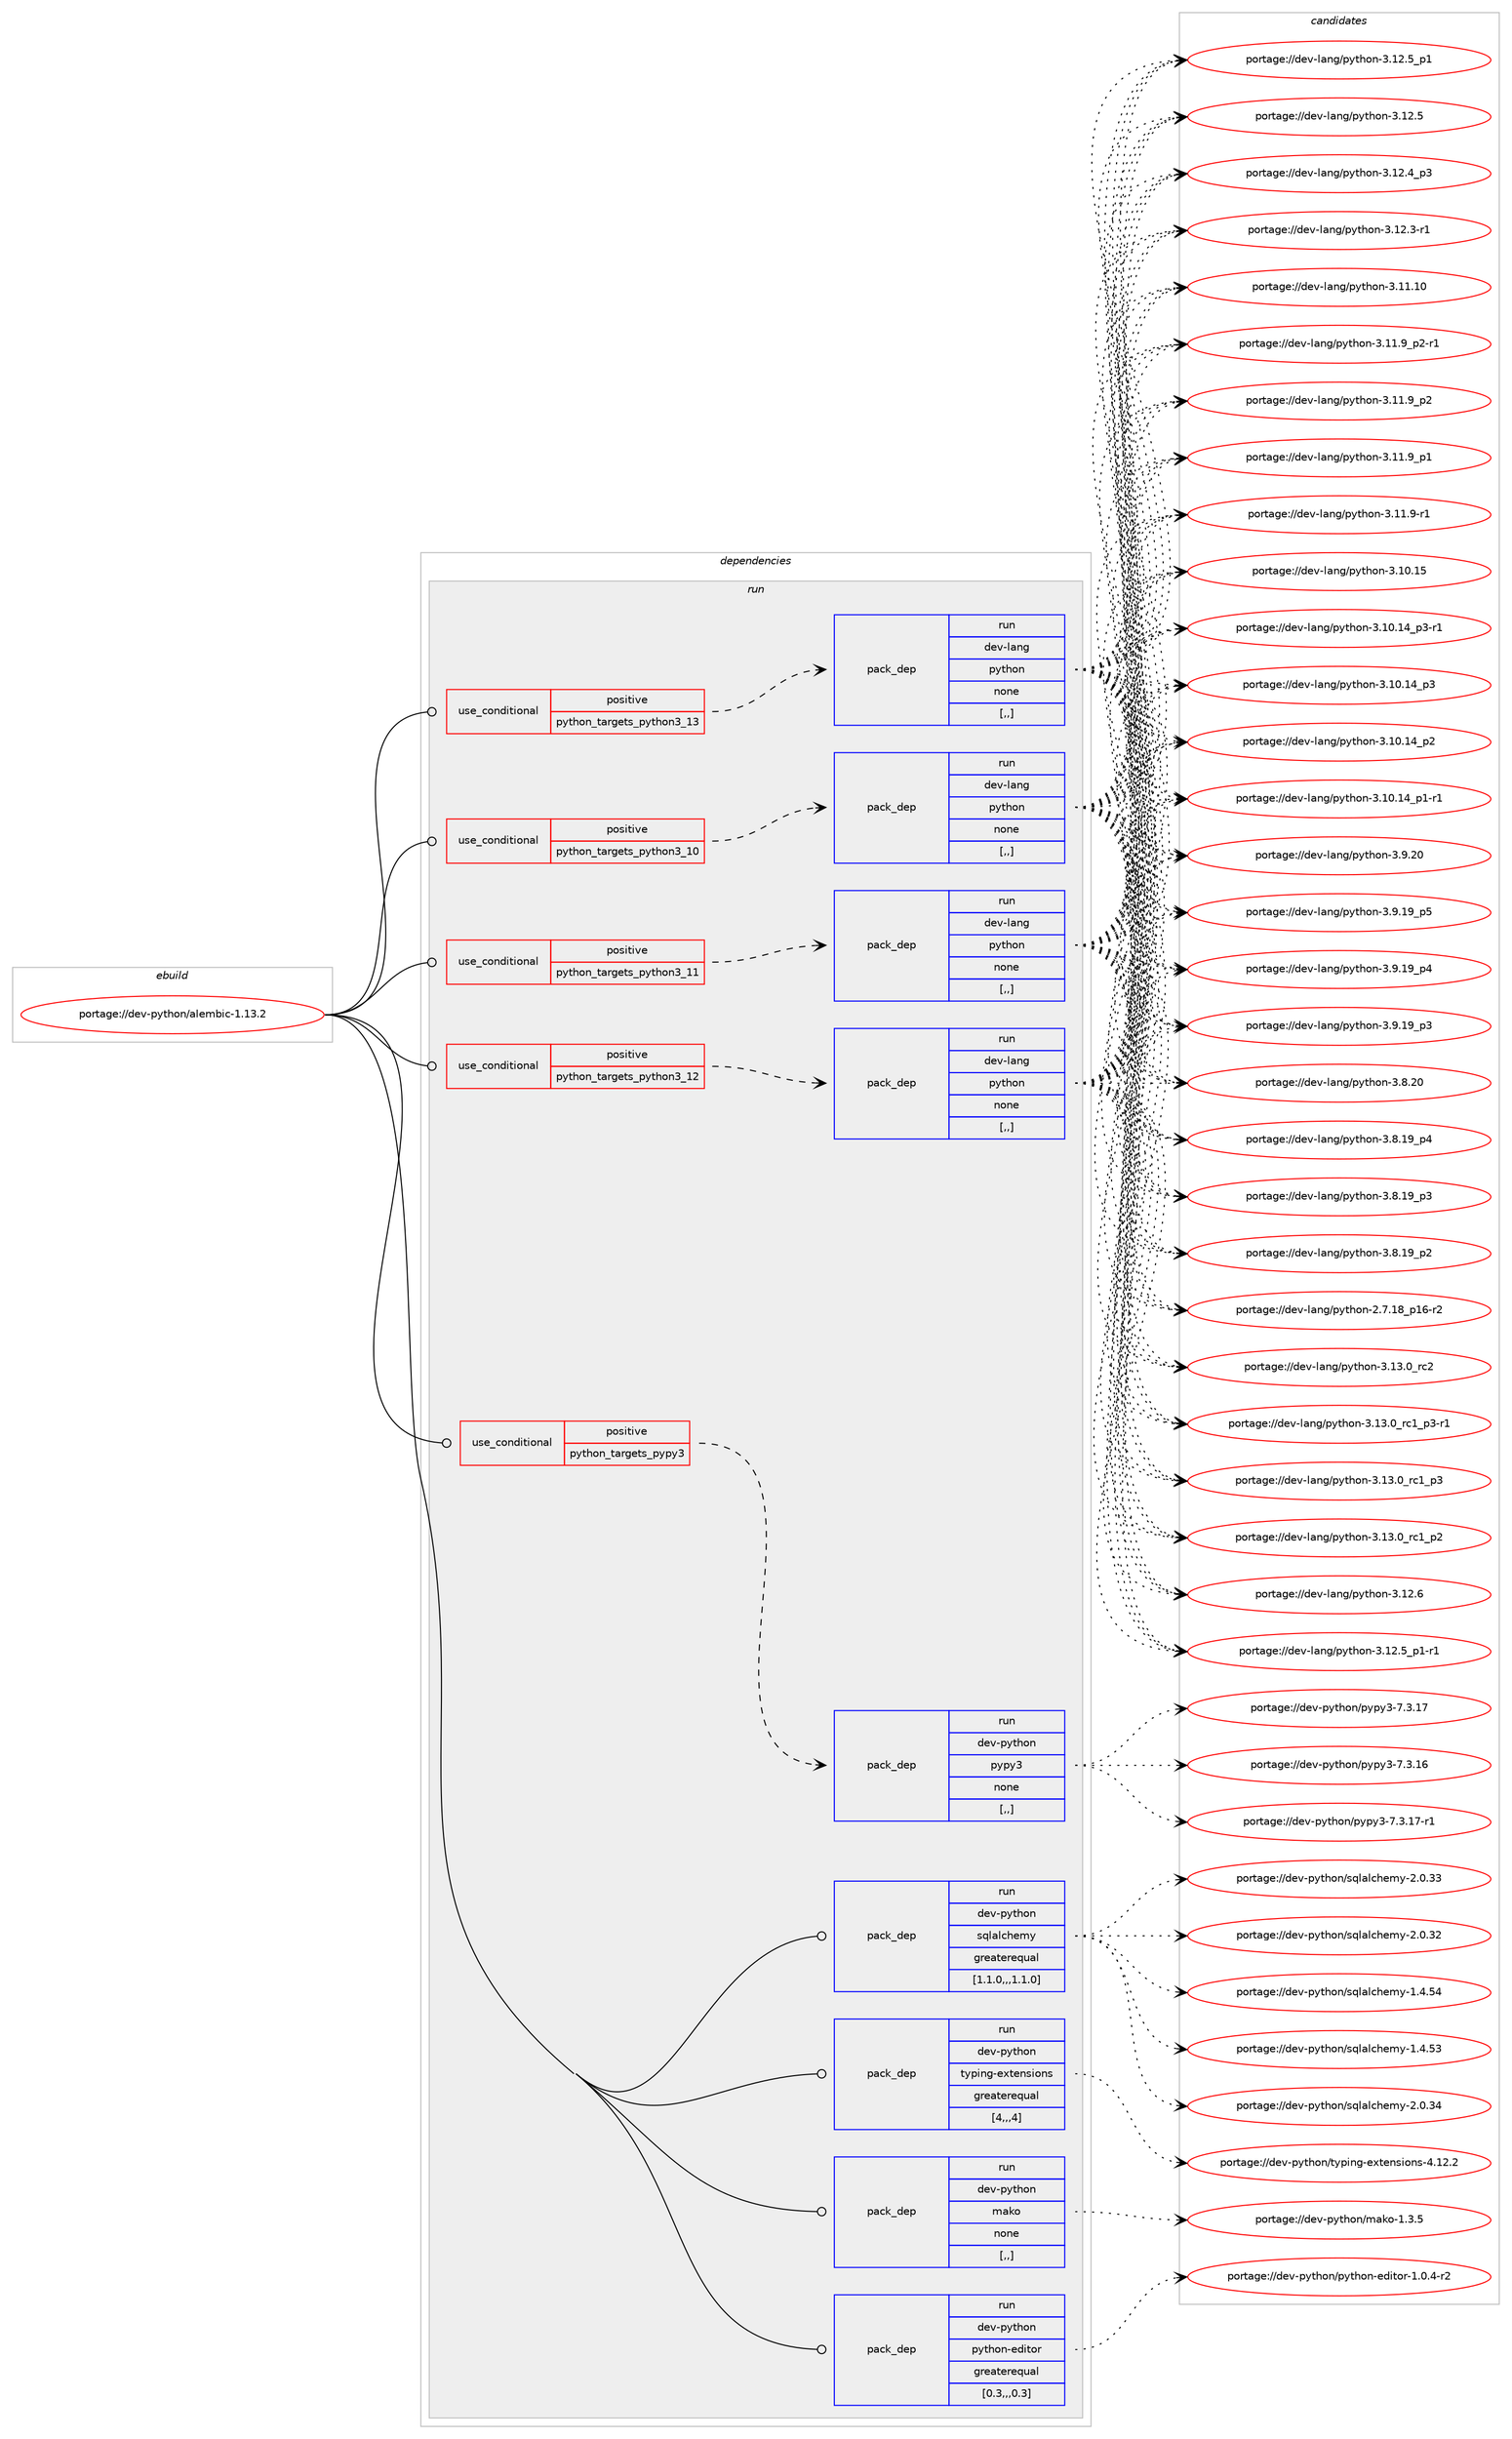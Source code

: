 digraph prolog {

# *************
# Graph options
# *************

newrank=true;
concentrate=true;
compound=true;
graph [rankdir=LR,fontname=Helvetica,fontsize=10,ranksep=1.5];#, ranksep=2.5, nodesep=0.2];
edge  [arrowhead=vee];
node  [fontname=Helvetica,fontsize=10];

# **********
# The ebuild
# **********

subgraph cluster_leftcol {
color=gray;
label=<<i>ebuild</i>>;
id [label="portage://dev-python/alembic-1.13.2", color=red, width=4, href="../dev-python/alembic-1.13.2.svg"];
}

# ****************
# The dependencies
# ****************

subgraph cluster_midcol {
color=gray;
label=<<i>dependencies</i>>;
subgraph cluster_compile {
fillcolor="#eeeeee";
style=filled;
label=<<i>compile</i>>;
}
subgraph cluster_compileandrun {
fillcolor="#eeeeee";
style=filled;
label=<<i>compile and run</i>>;
}
subgraph cluster_run {
fillcolor="#eeeeee";
style=filled;
label=<<i>run</i>>;
subgraph cond161098 {
dependency635986 [label=<<TABLE BORDER="0" CELLBORDER="1" CELLSPACING="0" CELLPADDING="4"><TR><TD ROWSPAN="3" CELLPADDING="10">use_conditional</TD></TR><TR><TD>positive</TD></TR><TR><TD>python_targets_pypy3</TD></TR></TABLE>>, shape=none, color=red];
subgraph pack470074 {
dependency635987 [label=<<TABLE BORDER="0" CELLBORDER="1" CELLSPACING="0" CELLPADDING="4" WIDTH="220"><TR><TD ROWSPAN="6" CELLPADDING="30">pack_dep</TD></TR><TR><TD WIDTH="110">run</TD></TR><TR><TD>dev-python</TD></TR><TR><TD>pypy3</TD></TR><TR><TD>none</TD></TR><TR><TD>[,,]</TD></TR></TABLE>>, shape=none, color=blue];
}
dependency635986:e -> dependency635987:w [weight=20,style="dashed",arrowhead="vee"];
}
id:e -> dependency635986:w [weight=20,style="solid",arrowhead="odot"];
subgraph cond161099 {
dependency635988 [label=<<TABLE BORDER="0" CELLBORDER="1" CELLSPACING="0" CELLPADDING="4"><TR><TD ROWSPAN="3" CELLPADDING="10">use_conditional</TD></TR><TR><TD>positive</TD></TR><TR><TD>python_targets_python3_10</TD></TR></TABLE>>, shape=none, color=red];
subgraph pack470075 {
dependency635989 [label=<<TABLE BORDER="0" CELLBORDER="1" CELLSPACING="0" CELLPADDING="4" WIDTH="220"><TR><TD ROWSPAN="6" CELLPADDING="30">pack_dep</TD></TR><TR><TD WIDTH="110">run</TD></TR><TR><TD>dev-lang</TD></TR><TR><TD>python</TD></TR><TR><TD>none</TD></TR><TR><TD>[,,]</TD></TR></TABLE>>, shape=none, color=blue];
}
dependency635988:e -> dependency635989:w [weight=20,style="dashed",arrowhead="vee"];
}
id:e -> dependency635988:w [weight=20,style="solid",arrowhead="odot"];
subgraph cond161100 {
dependency635990 [label=<<TABLE BORDER="0" CELLBORDER="1" CELLSPACING="0" CELLPADDING="4"><TR><TD ROWSPAN="3" CELLPADDING="10">use_conditional</TD></TR><TR><TD>positive</TD></TR><TR><TD>python_targets_python3_11</TD></TR></TABLE>>, shape=none, color=red];
subgraph pack470076 {
dependency635991 [label=<<TABLE BORDER="0" CELLBORDER="1" CELLSPACING="0" CELLPADDING="4" WIDTH="220"><TR><TD ROWSPAN="6" CELLPADDING="30">pack_dep</TD></TR><TR><TD WIDTH="110">run</TD></TR><TR><TD>dev-lang</TD></TR><TR><TD>python</TD></TR><TR><TD>none</TD></TR><TR><TD>[,,]</TD></TR></TABLE>>, shape=none, color=blue];
}
dependency635990:e -> dependency635991:w [weight=20,style="dashed",arrowhead="vee"];
}
id:e -> dependency635990:w [weight=20,style="solid",arrowhead="odot"];
subgraph cond161101 {
dependency635992 [label=<<TABLE BORDER="0" CELLBORDER="1" CELLSPACING="0" CELLPADDING="4"><TR><TD ROWSPAN="3" CELLPADDING="10">use_conditional</TD></TR><TR><TD>positive</TD></TR><TR><TD>python_targets_python3_12</TD></TR></TABLE>>, shape=none, color=red];
subgraph pack470077 {
dependency635993 [label=<<TABLE BORDER="0" CELLBORDER="1" CELLSPACING="0" CELLPADDING="4" WIDTH="220"><TR><TD ROWSPAN="6" CELLPADDING="30">pack_dep</TD></TR><TR><TD WIDTH="110">run</TD></TR><TR><TD>dev-lang</TD></TR><TR><TD>python</TD></TR><TR><TD>none</TD></TR><TR><TD>[,,]</TD></TR></TABLE>>, shape=none, color=blue];
}
dependency635992:e -> dependency635993:w [weight=20,style="dashed",arrowhead="vee"];
}
id:e -> dependency635992:w [weight=20,style="solid",arrowhead="odot"];
subgraph cond161102 {
dependency635994 [label=<<TABLE BORDER="0" CELLBORDER="1" CELLSPACING="0" CELLPADDING="4"><TR><TD ROWSPAN="3" CELLPADDING="10">use_conditional</TD></TR><TR><TD>positive</TD></TR><TR><TD>python_targets_python3_13</TD></TR></TABLE>>, shape=none, color=red];
subgraph pack470078 {
dependency635995 [label=<<TABLE BORDER="0" CELLBORDER="1" CELLSPACING="0" CELLPADDING="4" WIDTH="220"><TR><TD ROWSPAN="6" CELLPADDING="30">pack_dep</TD></TR><TR><TD WIDTH="110">run</TD></TR><TR><TD>dev-lang</TD></TR><TR><TD>python</TD></TR><TR><TD>none</TD></TR><TR><TD>[,,]</TD></TR></TABLE>>, shape=none, color=blue];
}
dependency635994:e -> dependency635995:w [weight=20,style="dashed",arrowhead="vee"];
}
id:e -> dependency635994:w [weight=20,style="solid",arrowhead="odot"];
subgraph pack470079 {
dependency635996 [label=<<TABLE BORDER="0" CELLBORDER="1" CELLSPACING="0" CELLPADDING="4" WIDTH="220"><TR><TD ROWSPAN="6" CELLPADDING="30">pack_dep</TD></TR><TR><TD WIDTH="110">run</TD></TR><TR><TD>dev-python</TD></TR><TR><TD>mako</TD></TR><TR><TD>none</TD></TR><TR><TD>[,,]</TD></TR></TABLE>>, shape=none, color=blue];
}
id:e -> dependency635996:w [weight=20,style="solid",arrowhead="odot"];
subgraph pack470080 {
dependency635997 [label=<<TABLE BORDER="0" CELLBORDER="1" CELLSPACING="0" CELLPADDING="4" WIDTH="220"><TR><TD ROWSPAN="6" CELLPADDING="30">pack_dep</TD></TR><TR><TD WIDTH="110">run</TD></TR><TR><TD>dev-python</TD></TR><TR><TD>python-editor</TD></TR><TR><TD>greaterequal</TD></TR><TR><TD>[0.3,,,0.3]</TD></TR></TABLE>>, shape=none, color=blue];
}
id:e -> dependency635997:w [weight=20,style="solid",arrowhead="odot"];
subgraph pack470081 {
dependency635998 [label=<<TABLE BORDER="0" CELLBORDER="1" CELLSPACING="0" CELLPADDING="4" WIDTH="220"><TR><TD ROWSPAN="6" CELLPADDING="30">pack_dep</TD></TR><TR><TD WIDTH="110">run</TD></TR><TR><TD>dev-python</TD></TR><TR><TD>sqlalchemy</TD></TR><TR><TD>greaterequal</TD></TR><TR><TD>[1.1.0,,,1.1.0]</TD></TR></TABLE>>, shape=none, color=blue];
}
id:e -> dependency635998:w [weight=20,style="solid",arrowhead="odot"];
subgraph pack470082 {
dependency635999 [label=<<TABLE BORDER="0" CELLBORDER="1" CELLSPACING="0" CELLPADDING="4" WIDTH="220"><TR><TD ROWSPAN="6" CELLPADDING="30">pack_dep</TD></TR><TR><TD WIDTH="110">run</TD></TR><TR><TD>dev-python</TD></TR><TR><TD>typing-extensions</TD></TR><TR><TD>greaterequal</TD></TR><TR><TD>[4,,,4]</TD></TR></TABLE>>, shape=none, color=blue];
}
id:e -> dependency635999:w [weight=20,style="solid",arrowhead="odot"];
}
}

# **************
# The candidates
# **************

subgraph cluster_choices {
rank=same;
color=gray;
label=<<i>candidates</i>>;

subgraph choice470074 {
color=black;
nodesep=1;
choice100101118451121211161041111104711212111212151455546514649554511449 [label="portage://dev-python/pypy3-7.3.17-r1", color=red, width=4,href="../dev-python/pypy3-7.3.17-r1.svg"];
choice10010111845112121116104111110471121211121215145554651464955 [label="portage://dev-python/pypy3-7.3.17", color=red, width=4,href="../dev-python/pypy3-7.3.17.svg"];
choice10010111845112121116104111110471121211121215145554651464954 [label="portage://dev-python/pypy3-7.3.16", color=red, width=4,href="../dev-python/pypy3-7.3.16.svg"];
dependency635987:e -> choice100101118451121211161041111104711212111212151455546514649554511449:w [style=dotted,weight="100"];
dependency635987:e -> choice10010111845112121116104111110471121211121215145554651464955:w [style=dotted,weight="100"];
dependency635987:e -> choice10010111845112121116104111110471121211121215145554651464954:w [style=dotted,weight="100"];
}
subgraph choice470075 {
color=black;
nodesep=1;
choice10010111845108971101034711212111610411111045514649514648951149950 [label="portage://dev-lang/python-3.13.0_rc2", color=red, width=4,href="../dev-lang/python-3.13.0_rc2.svg"];
choice1001011184510897110103471121211161041111104551464951464895114994995112514511449 [label="portage://dev-lang/python-3.13.0_rc1_p3-r1", color=red, width=4,href="../dev-lang/python-3.13.0_rc1_p3-r1.svg"];
choice100101118451089711010347112121116104111110455146495146489511499499511251 [label="portage://dev-lang/python-3.13.0_rc1_p3", color=red, width=4,href="../dev-lang/python-3.13.0_rc1_p3.svg"];
choice100101118451089711010347112121116104111110455146495146489511499499511250 [label="portage://dev-lang/python-3.13.0_rc1_p2", color=red, width=4,href="../dev-lang/python-3.13.0_rc1_p2.svg"];
choice10010111845108971101034711212111610411111045514649504654 [label="portage://dev-lang/python-3.12.6", color=red, width=4,href="../dev-lang/python-3.12.6.svg"];
choice1001011184510897110103471121211161041111104551464950465395112494511449 [label="portage://dev-lang/python-3.12.5_p1-r1", color=red, width=4,href="../dev-lang/python-3.12.5_p1-r1.svg"];
choice100101118451089711010347112121116104111110455146495046539511249 [label="portage://dev-lang/python-3.12.5_p1", color=red, width=4,href="../dev-lang/python-3.12.5_p1.svg"];
choice10010111845108971101034711212111610411111045514649504653 [label="portage://dev-lang/python-3.12.5", color=red, width=4,href="../dev-lang/python-3.12.5.svg"];
choice100101118451089711010347112121116104111110455146495046529511251 [label="portage://dev-lang/python-3.12.4_p3", color=red, width=4,href="../dev-lang/python-3.12.4_p3.svg"];
choice100101118451089711010347112121116104111110455146495046514511449 [label="portage://dev-lang/python-3.12.3-r1", color=red, width=4,href="../dev-lang/python-3.12.3-r1.svg"];
choice1001011184510897110103471121211161041111104551464949464948 [label="portage://dev-lang/python-3.11.10", color=red, width=4,href="../dev-lang/python-3.11.10.svg"];
choice1001011184510897110103471121211161041111104551464949465795112504511449 [label="portage://dev-lang/python-3.11.9_p2-r1", color=red, width=4,href="../dev-lang/python-3.11.9_p2-r1.svg"];
choice100101118451089711010347112121116104111110455146494946579511250 [label="portage://dev-lang/python-3.11.9_p2", color=red, width=4,href="../dev-lang/python-3.11.9_p2.svg"];
choice100101118451089711010347112121116104111110455146494946579511249 [label="portage://dev-lang/python-3.11.9_p1", color=red, width=4,href="../dev-lang/python-3.11.9_p1.svg"];
choice100101118451089711010347112121116104111110455146494946574511449 [label="portage://dev-lang/python-3.11.9-r1", color=red, width=4,href="../dev-lang/python-3.11.9-r1.svg"];
choice1001011184510897110103471121211161041111104551464948464953 [label="portage://dev-lang/python-3.10.15", color=red, width=4,href="../dev-lang/python-3.10.15.svg"];
choice100101118451089711010347112121116104111110455146494846495295112514511449 [label="portage://dev-lang/python-3.10.14_p3-r1", color=red, width=4,href="../dev-lang/python-3.10.14_p3-r1.svg"];
choice10010111845108971101034711212111610411111045514649484649529511251 [label="portage://dev-lang/python-3.10.14_p3", color=red, width=4,href="../dev-lang/python-3.10.14_p3.svg"];
choice10010111845108971101034711212111610411111045514649484649529511250 [label="portage://dev-lang/python-3.10.14_p2", color=red, width=4,href="../dev-lang/python-3.10.14_p2.svg"];
choice100101118451089711010347112121116104111110455146494846495295112494511449 [label="portage://dev-lang/python-3.10.14_p1-r1", color=red, width=4,href="../dev-lang/python-3.10.14_p1-r1.svg"];
choice10010111845108971101034711212111610411111045514657465048 [label="portage://dev-lang/python-3.9.20", color=red, width=4,href="../dev-lang/python-3.9.20.svg"];
choice100101118451089711010347112121116104111110455146574649579511253 [label="portage://dev-lang/python-3.9.19_p5", color=red, width=4,href="../dev-lang/python-3.9.19_p5.svg"];
choice100101118451089711010347112121116104111110455146574649579511252 [label="portage://dev-lang/python-3.9.19_p4", color=red, width=4,href="../dev-lang/python-3.9.19_p4.svg"];
choice100101118451089711010347112121116104111110455146574649579511251 [label="portage://dev-lang/python-3.9.19_p3", color=red, width=4,href="../dev-lang/python-3.9.19_p3.svg"];
choice10010111845108971101034711212111610411111045514656465048 [label="portage://dev-lang/python-3.8.20", color=red, width=4,href="../dev-lang/python-3.8.20.svg"];
choice100101118451089711010347112121116104111110455146564649579511252 [label="portage://dev-lang/python-3.8.19_p4", color=red, width=4,href="../dev-lang/python-3.8.19_p4.svg"];
choice100101118451089711010347112121116104111110455146564649579511251 [label="portage://dev-lang/python-3.8.19_p3", color=red, width=4,href="../dev-lang/python-3.8.19_p3.svg"];
choice100101118451089711010347112121116104111110455146564649579511250 [label="portage://dev-lang/python-3.8.19_p2", color=red, width=4,href="../dev-lang/python-3.8.19_p2.svg"];
choice100101118451089711010347112121116104111110455046554649569511249544511450 [label="portage://dev-lang/python-2.7.18_p16-r2", color=red, width=4,href="../dev-lang/python-2.7.18_p16-r2.svg"];
dependency635989:e -> choice10010111845108971101034711212111610411111045514649514648951149950:w [style=dotted,weight="100"];
dependency635989:e -> choice1001011184510897110103471121211161041111104551464951464895114994995112514511449:w [style=dotted,weight="100"];
dependency635989:e -> choice100101118451089711010347112121116104111110455146495146489511499499511251:w [style=dotted,weight="100"];
dependency635989:e -> choice100101118451089711010347112121116104111110455146495146489511499499511250:w [style=dotted,weight="100"];
dependency635989:e -> choice10010111845108971101034711212111610411111045514649504654:w [style=dotted,weight="100"];
dependency635989:e -> choice1001011184510897110103471121211161041111104551464950465395112494511449:w [style=dotted,weight="100"];
dependency635989:e -> choice100101118451089711010347112121116104111110455146495046539511249:w [style=dotted,weight="100"];
dependency635989:e -> choice10010111845108971101034711212111610411111045514649504653:w [style=dotted,weight="100"];
dependency635989:e -> choice100101118451089711010347112121116104111110455146495046529511251:w [style=dotted,weight="100"];
dependency635989:e -> choice100101118451089711010347112121116104111110455146495046514511449:w [style=dotted,weight="100"];
dependency635989:e -> choice1001011184510897110103471121211161041111104551464949464948:w [style=dotted,weight="100"];
dependency635989:e -> choice1001011184510897110103471121211161041111104551464949465795112504511449:w [style=dotted,weight="100"];
dependency635989:e -> choice100101118451089711010347112121116104111110455146494946579511250:w [style=dotted,weight="100"];
dependency635989:e -> choice100101118451089711010347112121116104111110455146494946579511249:w [style=dotted,weight="100"];
dependency635989:e -> choice100101118451089711010347112121116104111110455146494946574511449:w [style=dotted,weight="100"];
dependency635989:e -> choice1001011184510897110103471121211161041111104551464948464953:w [style=dotted,weight="100"];
dependency635989:e -> choice100101118451089711010347112121116104111110455146494846495295112514511449:w [style=dotted,weight="100"];
dependency635989:e -> choice10010111845108971101034711212111610411111045514649484649529511251:w [style=dotted,weight="100"];
dependency635989:e -> choice10010111845108971101034711212111610411111045514649484649529511250:w [style=dotted,weight="100"];
dependency635989:e -> choice100101118451089711010347112121116104111110455146494846495295112494511449:w [style=dotted,weight="100"];
dependency635989:e -> choice10010111845108971101034711212111610411111045514657465048:w [style=dotted,weight="100"];
dependency635989:e -> choice100101118451089711010347112121116104111110455146574649579511253:w [style=dotted,weight="100"];
dependency635989:e -> choice100101118451089711010347112121116104111110455146574649579511252:w [style=dotted,weight="100"];
dependency635989:e -> choice100101118451089711010347112121116104111110455146574649579511251:w [style=dotted,weight="100"];
dependency635989:e -> choice10010111845108971101034711212111610411111045514656465048:w [style=dotted,weight="100"];
dependency635989:e -> choice100101118451089711010347112121116104111110455146564649579511252:w [style=dotted,weight="100"];
dependency635989:e -> choice100101118451089711010347112121116104111110455146564649579511251:w [style=dotted,weight="100"];
dependency635989:e -> choice100101118451089711010347112121116104111110455146564649579511250:w [style=dotted,weight="100"];
dependency635989:e -> choice100101118451089711010347112121116104111110455046554649569511249544511450:w [style=dotted,weight="100"];
}
subgraph choice470076 {
color=black;
nodesep=1;
choice10010111845108971101034711212111610411111045514649514648951149950 [label="portage://dev-lang/python-3.13.0_rc2", color=red, width=4,href="../dev-lang/python-3.13.0_rc2.svg"];
choice1001011184510897110103471121211161041111104551464951464895114994995112514511449 [label="portage://dev-lang/python-3.13.0_rc1_p3-r1", color=red, width=4,href="../dev-lang/python-3.13.0_rc1_p3-r1.svg"];
choice100101118451089711010347112121116104111110455146495146489511499499511251 [label="portage://dev-lang/python-3.13.0_rc1_p3", color=red, width=4,href="../dev-lang/python-3.13.0_rc1_p3.svg"];
choice100101118451089711010347112121116104111110455146495146489511499499511250 [label="portage://dev-lang/python-3.13.0_rc1_p2", color=red, width=4,href="../dev-lang/python-3.13.0_rc1_p2.svg"];
choice10010111845108971101034711212111610411111045514649504654 [label="portage://dev-lang/python-3.12.6", color=red, width=4,href="../dev-lang/python-3.12.6.svg"];
choice1001011184510897110103471121211161041111104551464950465395112494511449 [label="portage://dev-lang/python-3.12.5_p1-r1", color=red, width=4,href="../dev-lang/python-3.12.5_p1-r1.svg"];
choice100101118451089711010347112121116104111110455146495046539511249 [label="portage://dev-lang/python-3.12.5_p1", color=red, width=4,href="../dev-lang/python-3.12.5_p1.svg"];
choice10010111845108971101034711212111610411111045514649504653 [label="portage://dev-lang/python-3.12.5", color=red, width=4,href="../dev-lang/python-3.12.5.svg"];
choice100101118451089711010347112121116104111110455146495046529511251 [label="portage://dev-lang/python-3.12.4_p3", color=red, width=4,href="../dev-lang/python-3.12.4_p3.svg"];
choice100101118451089711010347112121116104111110455146495046514511449 [label="portage://dev-lang/python-3.12.3-r1", color=red, width=4,href="../dev-lang/python-3.12.3-r1.svg"];
choice1001011184510897110103471121211161041111104551464949464948 [label="portage://dev-lang/python-3.11.10", color=red, width=4,href="../dev-lang/python-3.11.10.svg"];
choice1001011184510897110103471121211161041111104551464949465795112504511449 [label="portage://dev-lang/python-3.11.9_p2-r1", color=red, width=4,href="../dev-lang/python-3.11.9_p2-r1.svg"];
choice100101118451089711010347112121116104111110455146494946579511250 [label="portage://dev-lang/python-3.11.9_p2", color=red, width=4,href="../dev-lang/python-3.11.9_p2.svg"];
choice100101118451089711010347112121116104111110455146494946579511249 [label="portage://dev-lang/python-3.11.9_p1", color=red, width=4,href="../dev-lang/python-3.11.9_p1.svg"];
choice100101118451089711010347112121116104111110455146494946574511449 [label="portage://dev-lang/python-3.11.9-r1", color=red, width=4,href="../dev-lang/python-3.11.9-r1.svg"];
choice1001011184510897110103471121211161041111104551464948464953 [label="portage://dev-lang/python-3.10.15", color=red, width=4,href="../dev-lang/python-3.10.15.svg"];
choice100101118451089711010347112121116104111110455146494846495295112514511449 [label="portage://dev-lang/python-3.10.14_p3-r1", color=red, width=4,href="../dev-lang/python-3.10.14_p3-r1.svg"];
choice10010111845108971101034711212111610411111045514649484649529511251 [label="portage://dev-lang/python-3.10.14_p3", color=red, width=4,href="../dev-lang/python-3.10.14_p3.svg"];
choice10010111845108971101034711212111610411111045514649484649529511250 [label="portage://dev-lang/python-3.10.14_p2", color=red, width=4,href="../dev-lang/python-3.10.14_p2.svg"];
choice100101118451089711010347112121116104111110455146494846495295112494511449 [label="portage://dev-lang/python-3.10.14_p1-r1", color=red, width=4,href="../dev-lang/python-3.10.14_p1-r1.svg"];
choice10010111845108971101034711212111610411111045514657465048 [label="portage://dev-lang/python-3.9.20", color=red, width=4,href="../dev-lang/python-3.9.20.svg"];
choice100101118451089711010347112121116104111110455146574649579511253 [label="portage://dev-lang/python-3.9.19_p5", color=red, width=4,href="../dev-lang/python-3.9.19_p5.svg"];
choice100101118451089711010347112121116104111110455146574649579511252 [label="portage://dev-lang/python-3.9.19_p4", color=red, width=4,href="../dev-lang/python-3.9.19_p4.svg"];
choice100101118451089711010347112121116104111110455146574649579511251 [label="portage://dev-lang/python-3.9.19_p3", color=red, width=4,href="../dev-lang/python-3.9.19_p3.svg"];
choice10010111845108971101034711212111610411111045514656465048 [label="portage://dev-lang/python-3.8.20", color=red, width=4,href="../dev-lang/python-3.8.20.svg"];
choice100101118451089711010347112121116104111110455146564649579511252 [label="portage://dev-lang/python-3.8.19_p4", color=red, width=4,href="../dev-lang/python-3.8.19_p4.svg"];
choice100101118451089711010347112121116104111110455146564649579511251 [label="portage://dev-lang/python-3.8.19_p3", color=red, width=4,href="../dev-lang/python-3.8.19_p3.svg"];
choice100101118451089711010347112121116104111110455146564649579511250 [label="portage://dev-lang/python-3.8.19_p2", color=red, width=4,href="../dev-lang/python-3.8.19_p2.svg"];
choice100101118451089711010347112121116104111110455046554649569511249544511450 [label="portage://dev-lang/python-2.7.18_p16-r2", color=red, width=4,href="../dev-lang/python-2.7.18_p16-r2.svg"];
dependency635991:e -> choice10010111845108971101034711212111610411111045514649514648951149950:w [style=dotted,weight="100"];
dependency635991:e -> choice1001011184510897110103471121211161041111104551464951464895114994995112514511449:w [style=dotted,weight="100"];
dependency635991:e -> choice100101118451089711010347112121116104111110455146495146489511499499511251:w [style=dotted,weight="100"];
dependency635991:e -> choice100101118451089711010347112121116104111110455146495146489511499499511250:w [style=dotted,weight="100"];
dependency635991:e -> choice10010111845108971101034711212111610411111045514649504654:w [style=dotted,weight="100"];
dependency635991:e -> choice1001011184510897110103471121211161041111104551464950465395112494511449:w [style=dotted,weight="100"];
dependency635991:e -> choice100101118451089711010347112121116104111110455146495046539511249:w [style=dotted,weight="100"];
dependency635991:e -> choice10010111845108971101034711212111610411111045514649504653:w [style=dotted,weight="100"];
dependency635991:e -> choice100101118451089711010347112121116104111110455146495046529511251:w [style=dotted,weight="100"];
dependency635991:e -> choice100101118451089711010347112121116104111110455146495046514511449:w [style=dotted,weight="100"];
dependency635991:e -> choice1001011184510897110103471121211161041111104551464949464948:w [style=dotted,weight="100"];
dependency635991:e -> choice1001011184510897110103471121211161041111104551464949465795112504511449:w [style=dotted,weight="100"];
dependency635991:e -> choice100101118451089711010347112121116104111110455146494946579511250:w [style=dotted,weight="100"];
dependency635991:e -> choice100101118451089711010347112121116104111110455146494946579511249:w [style=dotted,weight="100"];
dependency635991:e -> choice100101118451089711010347112121116104111110455146494946574511449:w [style=dotted,weight="100"];
dependency635991:e -> choice1001011184510897110103471121211161041111104551464948464953:w [style=dotted,weight="100"];
dependency635991:e -> choice100101118451089711010347112121116104111110455146494846495295112514511449:w [style=dotted,weight="100"];
dependency635991:e -> choice10010111845108971101034711212111610411111045514649484649529511251:w [style=dotted,weight="100"];
dependency635991:e -> choice10010111845108971101034711212111610411111045514649484649529511250:w [style=dotted,weight="100"];
dependency635991:e -> choice100101118451089711010347112121116104111110455146494846495295112494511449:w [style=dotted,weight="100"];
dependency635991:e -> choice10010111845108971101034711212111610411111045514657465048:w [style=dotted,weight="100"];
dependency635991:e -> choice100101118451089711010347112121116104111110455146574649579511253:w [style=dotted,weight="100"];
dependency635991:e -> choice100101118451089711010347112121116104111110455146574649579511252:w [style=dotted,weight="100"];
dependency635991:e -> choice100101118451089711010347112121116104111110455146574649579511251:w [style=dotted,weight="100"];
dependency635991:e -> choice10010111845108971101034711212111610411111045514656465048:w [style=dotted,weight="100"];
dependency635991:e -> choice100101118451089711010347112121116104111110455146564649579511252:w [style=dotted,weight="100"];
dependency635991:e -> choice100101118451089711010347112121116104111110455146564649579511251:w [style=dotted,weight="100"];
dependency635991:e -> choice100101118451089711010347112121116104111110455146564649579511250:w [style=dotted,weight="100"];
dependency635991:e -> choice100101118451089711010347112121116104111110455046554649569511249544511450:w [style=dotted,weight="100"];
}
subgraph choice470077 {
color=black;
nodesep=1;
choice10010111845108971101034711212111610411111045514649514648951149950 [label="portage://dev-lang/python-3.13.0_rc2", color=red, width=4,href="../dev-lang/python-3.13.0_rc2.svg"];
choice1001011184510897110103471121211161041111104551464951464895114994995112514511449 [label="portage://dev-lang/python-3.13.0_rc1_p3-r1", color=red, width=4,href="../dev-lang/python-3.13.0_rc1_p3-r1.svg"];
choice100101118451089711010347112121116104111110455146495146489511499499511251 [label="portage://dev-lang/python-3.13.0_rc1_p3", color=red, width=4,href="../dev-lang/python-3.13.0_rc1_p3.svg"];
choice100101118451089711010347112121116104111110455146495146489511499499511250 [label="portage://dev-lang/python-3.13.0_rc1_p2", color=red, width=4,href="../dev-lang/python-3.13.0_rc1_p2.svg"];
choice10010111845108971101034711212111610411111045514649504654 [label="portage://dev-lang/python-3.12.6", color=red, width=4,href="../dev-lang/python-3.12.6.svg"];
choice1001011184510897110103471121211161041111104551464950465395112494511449 [label="portage://dev-lang/python-3.12.5_p1-r1", color=red, width=4,href="../dev-lang/python-3.12.5_p1-r1.svg"];
choice100101118451089711010347112121116104111110455146495046539511249 [label="portage://dev-lang/python-3.12.5_p1", color=red, width=4,href="../dev-lang/python-3.12.5_p1.svg"];
choice10010111845108971101034711212111610411111045514649504653 [label="portage://dev-lang/python-3.12.5", color=red, width=4,href="../dev-lang/python-3.12.5.svg"];
choice100101118451089711010347112121116104111110455146495046529511251 [label="portage://dev-lang/python-3.12.4_p3", color=red, width=4,href="../dev-lang/python-3.12.4_p3.svg"];
choice100101118451089711010347112121116104111110455146495046514511449 [label="portage://dev-lang/python-3.12.3-r1", color=red, width=4,href="../dev-lang/python-3.12.3-r1.svg"];
choice1001011184510897110103471121211161041111104551464949464948 [label="portage://dev-lang/python-3.11.10", color=red, width=4,href="../dev-lang/python-3.11.10.svg"];
choice1001011184510897110103471121211161041111104551464949465795112504511449 [label="portage://dev-lang/python-3.11.9_p2-r1", color=red, width=4,href="../dev-lang/python-3.11.9_p2-r1.svg"];
choice100101118451089711010347112121116104111110455146494946579511250 [label="portage://dev-lang/python-3.11.9_p2", color=red, width=4,href="../dev-lang/python-3.11.9_p2.svg"];
choice100101118451089711010347112121116104111110455146494946579511249 [label="portage://dev-lang/python-3.11.9_p1", color=red, width=4,href="../dev-lang/python-3.11.9_p1.svg"];
choice100101118451089711010347112121116104111110455146494946574511449 [label="portage://dev-lang/python-3.11.9-r1", color=red, width=4,href="../dev-lang/python-3.11.9-r1.svg"];
choice1001011184510897110103471121211161041111104551464948464953 [label="portage://dev-lang/python-3.10.15", color=red, width=4,href="../dev-lang/python-3.10.15.svg"];
choice100101118451089711010347112121116104111110455146494846495295112514511449 [label="portage://dev-lang/python-3.10.14_p3-r1", color=red, width=4,href="../dev-lang/python-3.10.14_p3-r1.svg"];
choice10010111845108971101034711212111610411111045514649484649529511251 [label="portage://dev-lang/python-3.10.14_p3", color=red, width=4,href="../dev-lang/python-3.10.14_p3.svg"];
choice10010111845108971101034711212111610411111045514649484649529511250 [label="portage://dev-lang/python-3.10.14_p2", color=red, width=4,href="../dev-lang/python-3.10.14_p2.svg"];
choice100101118451089711010347112121116104111110455146494846495295112494511449 [label="portage://dev-lang/python-3.10.14_p1-r1", color=red, width=4,href="../dev-lang/python-3.10.14_p1-r1.svg"];
choice10010111845108971101034711212111610411111045514657465048 [label="portage://dev-lang/python-3.9.20", color=red, width=4,href="../dev-lang/python-3.9.20.svg"];
choice100101118451089711010347112121116104111110455146574649579511253 [label="portage://dev-lang/python-3.9.19_p5", color=red, width=4,href="../dev-lang/python-3.9.19_p5.svg"];
choice100101118451089711010347112121116104111110455146574649579511252 [label="portage://dev-lang/python-3.9.19_p4", color=red, width=4,href="../dev-lang/python-3.9.19_p4.svg"];
choice100101118451089711010347112121116104111110455146574649579511251 [label="portage://dev-lang/python-3.9.19_p3", color=red, width=4,href="../dev-lang/python-3.9.19_p3.svg"];
choice10010111845108971101034711212111610411111045514656465048 [label="portage://dev-lang/python-3.8.20", color=red, width=4,href="../dev-lang/python-3.8.20.svg"];
choice100101118451089711010347112121116104111110455146564649579511252 [label="portage://dev-lang/python-3.8.19_p4", color=red, width=4,href="../dev-lang/python-3.8.19_p4.svg"];
choice100101118451089711010347112121116104111110455146564649579511251 [label="portage://dev-lang/python-3.8.19_p3", color=red, width=4,href="../dev-lang/python-3.8.19_p3.svg"];
choice100101118451089711010347112121116104111110455146564649579511250 [label="portage://dev-lang/python-3.8.19_p2", color=red, width=4,href="../dev-lang/python-3.8.19_p2.svg"];
choice100101118451089711010347112121116104111110455046554649569511249544511450 [label="portage://dev-lang/python-2.7.18_p16-r2", color=red, width=4,href="../dev-lang/python-2.7.18_p16-r2.svg"];
dependency635993:e -> choice10010111845108971101034711212111610411111045514649514648951149950:w [style=dotted,weight="100"];
dependency635993:e -> choice1001011184510897110103471121211161041111104551464951464895114994995112514511449:w [style=dotted,weight="100"];
dependency635993:e -> choice100101118451089711010347112121116104111110455146495146489511499499511251:w [style=dotted,weight="100"];
dependency635993:e -> choice100101118451089711010347112121116104111110455146495146489511499499511250:w [style=dotted,weight="100"];
dependency635993:e -> choice10010111845108971101034711212111610411111045514649504654:w [style=dotted,weight="100"];
dependency635993:e -> choice1001011184510897110103471121211161041111104551464950465395112494511449:w [style=dotted,weight="100"];
dependency635993:e -> choice100101118451089711010347112121116104111110455146495046539511249:w [style=dotted,weight="100"];
dependency635993:e -> choice10010111845108971101034711212111610411111045514649504653:w [style=dotted,weight="100"];
dependency635993:e -> choice100101118451089711010347112121116104111110455146495046529511251:w [style=dotted,weight="100"];
dependency635993:e -> choice100101118451089711010347112121116104111110455146495046514511449:w [style=dotted,weight="100"];
dependency635993:e -> choice1001011184510897110103471121211161041111104551464949464948:w [style=dotted,weight="100"];
dependency635993:e -> choice1001011184510897110103471121211161041111104551464949465795112504511449:w [style=dotted,weight="100"];
dependency635993:e -> choice100101118451089711010347112121116104111110455146494946579511250:w [style=dotted,weight="100"];
dependency635993:e -> choice100101118451089711010347112121116104111110455146494946579511249:w [style=dotted,weight="100"];
dependency635993:e -> choice100101118451089711010347112121116104111110455146494946574511449:w [style=dotted,weight="100"];
dependency635993:e -> choice1001011184510897110103471121211161041111104551464948464953:w [style=dotted,weight="100"];
dependency635993:e -> choice100101118451089711010347112121116104111110455146494846495295112514511449:w [style=dotted,weight="100"];
dependency635993:e -> choice10010111845108971101034711212111610411111045514649484649529511251:w [style=dotted,weight="100"];
dependency635993:e -> choice10010111845108971101034711212111610411111045514649484649529511250:w [style=dotted,weight="100"];
dependency635993:e -> choice100101118451089711010347112121116104111110455146494846495295112494511449:w [style=dotted,weight="100"];
dependency635993:e -> choice10010111845108971101034711212111610411111045514657465048:w [style=dotted,weight="100"];
dependency635993:e -> choice100101118451089711010347112121116104111110455146574649579511253:w [style=dotted,weight="100"];
dependency635993:e -> choice100101118451089711010347112121116104111110455146574649579511252:w [style=dotted,weight="100"];
dependency635993:e -> choice100101118451089711010347112121116104111110455146574649579511251:w [style=dotted,weight="100"];
dependency635993:e -> choice10010111845108971101034711212111610411111045514656465048:w [style=dotted,weight="100"];
dependency635993:e -> choice100101118451089711010347112121116104111110455146564649579511252:w [style=dotted,weight="100"];
dependency635993:e -> choice100101118451089711010347112121116104111110455146564649579511251:w [style=dotted,weight="100"];
dependency635993:e -> choice100101118451089711010347112121116104111110455146564649579511250:w [style=dotted,weight="100"];
dependency635993:e -> choice100101118451089711010347112121116104111110455046554649569511249544511450:w [style=dotted,weight="100"];
}
subgraph choice470078 {
color=black;
nodesep=1;
choice10010111845108971101034711212111610411111045514649514648951149950 [label="portage://dev-lang/python-3.13.0_rc2", color=red, width=4,href="../dev-lang/python-3.13.0_rc2.svg"];
choice1001011184510897110103471121211161041111104551464951464895114994995112514511449 [label="portage://dev-lang/python-3.13.0_rc1_p3-r1", color=red, width=4,href="../dev-lang/python-3.13.0_rc1_p3-r1.svg"];
choice100101118451089711010347112121116104111110455146495146489511499499511251 [label="portage://dev-lang/python-3.13.0_rc1_p3", color=red, width=4,href="../dev-lang/python-3.13.0_rc1_p3.svg"];
choice100101118451089711010347112121116104111110455146495146489511499499511250 [label="portage://dev-lang/python-3.13.0_rc1_p2", color=red, width=4,href="../dev-lang/python-3.13.0_rc1_p2.svg"];
choice10010111845108971101034711212111610411111045514649504654 [label="portage://dev-lang/python-3.12.6", color=red, width=4,href="../dev-lang/python-3.12.6.svg"];
choice1001011184510897110103471121211161041111104551464950465395112494511449 [label="portage://dev-lang/python-3.12.5_p1-r1", color=red, width=4,href="../dev-lang/python-3.12.5_p1-r1.svg"];
choice100101118451089711010347112121116104111110455146495046539511249 [label="portage://dev-lang/python-3.12.5_p1", color=red, width=4,href="../dev-lang/python-3.12.5_p1.svg"];
choice10010111845108971101034711212111610411111045514649504653 [label="portage://dev-lang/python-3.12.5", color=red, width=4,href="../dev-lang/python-3.12.5.svg"];
choice100101118451089711010347112121116104111110455146495046529511251 [label="portage://dev-lang/python-3.12.4_p3", color=red, width=4,href="../dev-lang/python-3.12.4_p3.svg"];
choice100101118451089711010347112121116104111110455146495046514511449 [label="portage://dev-lang/python-3.12.3-r1", color=red, width=4,href="../dev-lang/python-3.12.3-r1.svg"];
choice1001011184510897110103471121211161041111104551464949464948 [label="portage://dev-lang/python-3.11.10", color=red, width=4,href="../dev-lang/python-3.11.10.svg"];
choice1001011184510897110103471121211161041111104551464949465795112504511449 [label="portage://dev-lang/python-3.11.9_p2-r1", color=red, width=4,href="../dev-lang/python-3.11.9_p2-r1.svg"];
choice100101118451089711010347112121116104111110455146494946579511250 [label="portage://dev-lang/python-3.11.9_p2", color=red, width=4,href="../dev-lang/python-3.11.9_p2.svg"];
choice100101118451089711010347112121116104111110455146494946579511249 [label="portage://dev-lang/python-3.11.9_p1", color=red, width=4,href="../dev-lang/python-3.11.9_p1.svg"];
choice100101118451089711010347112121116104111110455146494946574511449 [label="portage://dev-lang/python-3.11.9-r1", color=red, width=4,href="../dev-lang/python-3.11.9-r1.svg"];
choice1001011184510897110103471121211161041111104551464948464953 [label="portage://dev-lang/python-3.10.15", color=red, width=4,href="../dev-lang/python-3.10.15.svg"];
choice100101118451089711010347112121116104111110455146494846495295112514511449 [label="portage://dev-lang/python-3.10.14_p3-r1", color=red, width=4,href="../dev-lang/python-3.10.14_p3-r1.svg"];
choice10010111845108971101034711212111610411111045514649484649529511251 [label="portage://dev-lang/python-3.10.14_p3", color=red, width=4,href="../dev-lang/python-3.10.14_p3.svg"];
choice10010111845108971101034711212111610411111045514649484649529511250 [label="portage://dev-lang/python-3.10.14_p2", color=red, width=4,href="../dev-lang/python-3.10.14_p2.svg"];
choice100101118451089711010347112121116104111110455146494846495295112494511449 [label="portage://dev-lang/python-3.10.14_p1-r1", color=red, width=4,href="../dev-lang/python-3.10.14_p1-r1.svg"];
choice10010111845108971101034711212111610411111045514657465048 [label="portage://dev-lang/python-3.9.20", color=red, width=4,href="../dev-lang/python-3.9.20.svg"];
choice100101118451089711010347112121116104111110455146574649579511253 [label="portage://dev-lang/python-3.9.19_p5", color=red, width=4,href="../dev-lang/python-3.9.19_p5.svg"];
choice100101118451089711010347112121116104111110455146574649579511252 [label="portage://dev-lang/python-3.9.19_p4", color=red, width=4,href="../dev-lang/python-3.9.19_p4.svg"];
choice100101118451089711010347112121116104111110455146574649579511251 [label="portage://dev-lang/python-3.9.19_p3", color=red, width=4,href="../dev-lang/python-3.9.19_p3.svg"];
choice10010111845108971101034711212111610411111045514656465048 [label="portage://dev-lang/python-3.8.20", color=red, width=4,href="../dev-lang/python-3.8.20.svg"];
choice100101118451089711010347112121116104111110455146564649579511252 [label="portage://dev-lang/python-3.8.19_p4", color=red, width=4,href="../dev-lang/python-3.8.19_p4.svg"];
choice100101118451089711010347112121116104111110455146564649579511251 [label="portage://dev-lang/python-3.8.19_p3", color=red, width=4,href="../dev-lang/python-3.8.19_p3.svg"];
choice100101118451089711010347112121116104111110455146564649579511250 [label="portage://dev-lang/python-3.8.19_p2", color=red, width=4,href="../dev-lang/python-3.8.19_p2.svg"];
choice100101118451089711010347112121116104111110455046554649569511249544511450 [label="portage://dev-lang/python-2.7.18_p16-r2", color=red, width=4,href="../dev-lang/python-2.7.18_p16-r2.svg"];
dependency635995:e -> choice10010111845108971101034711212111610411111045514649514648951149950:w [style=dotted,weight="100"];
dependency635995:e -> choice1001011184510897110103471121211161041111104551464951464895114994995112514511449:w [style=dotted,weight="100"];
dependency635995:e -> choice100101118451089711010347112121116104111110455146495146489511499499511251:w [style=dotted,weight="100"];
dependency635995:e -> choice100101118451089711010347112121116104111110455146495146489511499499511250:w [style=dotted,weight="100"];
dependency635995:e -> choice10010111845108971101034711212111610411111045514649504654:w [style=dotted,weight="100"];
dependency635995:e -> choice1001011184510897110103471121211161041111104551464950465395112494511449:w [style=dotted,weight="100"];
dependency635995:e -> choice100101118451089711010347112121116104111110455146495046539511249:w [style=dotted,weight="100"];
dependency635995:e -> choice10010111845108971101034711212111610411111045514649504653:w [style=dotted,weight="100"];
dependency635995:e -> choice100101118451089711010347112121116104111110455146495046529511251:w [style=dotted,weight="100"];
dependency635995:e -> choice100101118451089711010347112121116104111110455146495046514511449:w [style=dotted,weight="100"];
dependency635995:e -> choice1001011184510897110103471121211161041111104551464949464948:w [style=dotted,weight="100"];
dependency635995:e -> choice1001011184510897110103471121211161041111104551464949465795112504511449:w [style=dotted,weight="100"];
dependency635995:e -> choice100101118451089711010347112121116104111110455146494946579511250:w [style=dotted,weight="100"];
dependency635995:e -> choice100101118451089711010347112121116104111110455146494946579511249:w [style=dotted,weight="100"];
dependency635995:e -> choice100101118451089711010347112121116104111110455146494946574511449:w [style=dotted,weight="100"];
dependency635995:e -> choice1001011184510897110103471121211161041111104551464948464953:w [style=dotted,weight="100"];
dependency635995:e -> choice100101118451089711010347112121116104111110455146494846495295112514511449:w [style=dotted,weight="100"];
dependency635995:e -> choice10010111845108971101034711212111610411111045514649484649529511251:w [style=dotted,weight="100"];
dependency635995:e -> choice10010111845108971101034711212111610411111045514649484649529511250:w [style=dotted,weight="100"];
dependency635995:e -> choice100101118451089711010347112121116104111110455146494846495295112494511449:w [style=dotted,weight="100"];
dependency635995:e -> choice10010111845108971101034711212111610411111045514657465048:w [style=dotted,weight="100"];
dependency635995:e -> choice100101118451089711010347112121116104111110455146574649579511253:w [style=dotted,weight="100"];
dependency635995:e -> choice100101118451089711010347112121116104111110455146574649579511252:w [style=dotted,weight="100"];
dependency635995:e -> choice100101118451089711010347112121116104111110455146574649579511251:w [style=dotted,weight="100"];
dependency635995:e -> choice10010111845108971101034711212111610411111045514656465048:w [style=dotted,weight="100"];
dependency635995:e -> choice100101118451089711010347112121116104111110455146564649579511252:w [style=dotted,weight="100"];
dependency635995:e -> choice100101118451089711010347112121116104111110455146564649579511251:w [style=dotted,weight="100"];
dependency635995:e -> choice100101118451089711010347112121116104111110455146564649579511250:w [style=dotted,weight="100"];
dependency635995:e -> choice100101118451089711010347112121116104111110455046554649569511249544511450:w [style=dotted,weight="100"];
}
subgraph choice470079 {
color=black;
nodesep=1;
choice100101118451121211161041111104710997107111454946514653 [label="portage://dev-python/mako-1.3.5", color=red, width=4,href="../dev-python/mako-1.3.5.svg"];
dependency635996:e -> choice100101118451121211161041111104710997107111454946514653:w [style=dotted,weight="100"];
}
subgraph choice470080 {
color=black;
nodesep=1;
choice1001011184511212111610411111047112121116104111110451011001051161111144549464846524511450 [label="portage://dev-python/python-editor-1.0.4-r2", color=red, width=4,href="../dev-python/python-editor-1.0.4-r2.svg"];
dependency635997:e -> choice1001011184511212111610411111047112121116104111110451011001051161111144549464846524511450:w [style=dotted,weight="100"];
}
subgraph choice470081 {
color=black;
nodesep=1;
choice1001011184511212111610411111047115113108971089910410110912145504648465152 [label="portage://dev-python/sqlalchemy-2.0.34", color=red, width=4,href="../dev-python/sqlalchemy-2.0.34.svg"];
choice1001011184511212111610411111047115113108971089910410110912145504648465151 [label="portage://dev-python/sqlalchemy-2.0.33", color=red, width=4,href="../dev-python/sqlalchemy-2.0.33.svg"];
choice1001011184511212111610411111047115113108971089910410110912145504648465150 [label="portage://dev-python/sqlalchemy-2.0.32", color=red, width=4,href="../dev-python/sqlalchemy-2.0.32.svg"];
choice1001011184511212111610411111047115113108971089910410110912145494652465352 [label="portage://dev-python/sqlalchemy-1.4.54", color=red, width=4,href="../dev-python/sqlalchemy-1.4.54.svg"];
choice1001011184511212111610411111047115113108971089910410110912145494652465351 [label="portage://dev-python/sqlalchemy-1.4.53", color=red, width=4,href="../dev-python/sqlalchemy-1.4.53.svg"];
dependency635998:e -> choice1001011184511212111610411111047115113108971089910410110912145504648465152:w [style=dotted,weight="100"];
dependency635998:e -> choice1001011184511212111610411111047115113108971089910410110912145504648465151:w [style=dotted,weight="100"];
dependency635998:e -> choice1001011184511212111610411111047115113108971089910410110912145504648465150:w [style=dotted,weight="100"];
dependency635998:e -> choice1001011184511212111610411111047115113108971089910410110912145494652465352:w [style=dotted,weight="100"];
dependency635998:e -> choice1001011184511212111610411111047115113108971089910410110912145494652465351:w [style=dotted,weight="100"];
}
subgraph choice470082 {
color=black;
nodesep=1;
choice10010111845112121116104111110471161211121051101034510112011610111011510511111011545524649504650 [label="portage://dev-python/typing-extensions-4.12.2", color=red, width=4,href="../dev-python/typing-extensions-4.12.2.svg"];
dependency635999:e -> choice10010111845112121116104111110471161211121051101034510112011610111011510511111011545524649504650:w [style=dotted,weight="100"];
}
}

}
